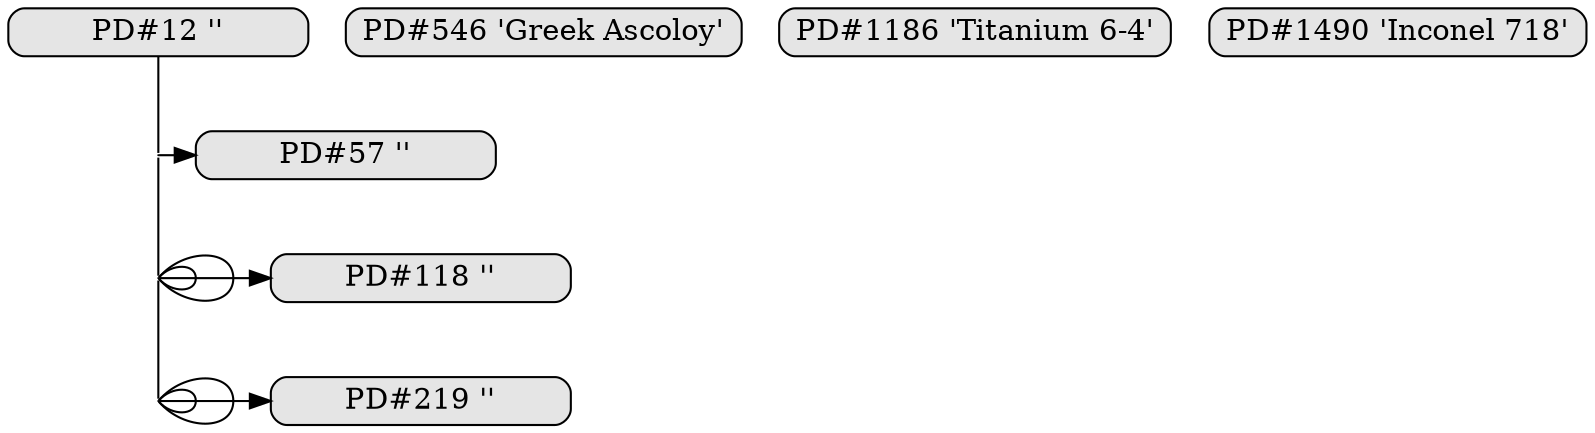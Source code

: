 digraph tree
{
fixedsize=true;
node [style="rounded,filled", width=0, height=0, shape=box, fillcolor="#E5E5E5"]
i_dir_12 [label="PD#12 ''", width=2]
{rank=same
  i_point_57 [shape=point]
  i_dir_57 [label="PD#57 ''", width=2]
}
i_point_57 -> i_dir_57
{rank=same
  i_point_118 [shape=point]
  i_dir_118 [label="PD#118 ''", width=2]
}
i_point_118 -> i_dir_118
{rank=same
  i_point_219 [shape=point]
  i_dir_219 [label="PD#219 ''", width=2]
}
i_point_219 -> i_dir_219
i_dir_546 [label="PD#546 'Greek Ascoloy'", width=2]
i_dir_1186 [label="PD#1186 'Titanium 6-4'", width=2]
i_dir_1490 [label="PD#1490 'Inconel 718'", width=2]


i_dir_12 -> i_point_57 -> i_point_118 -> i_point_118 -> i_point_118 -> i_point_219 -> i_point_219 -> i_point_219 [arrowhead=none]
}
